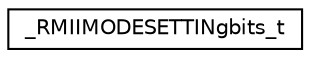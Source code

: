 digraph "Graphical Class Hierarchy"
{
  edge [fontname="Helvetica",fontsize="10",labelfontname="Helvetica",labelfontsize="10"];
  node [fontname="Helvetica",fontsize="10",shape=record];
  rankdir="LR";
  Node1 [label="_RMIIMODESETTINgbits_t",height=0.2,width=0.4,color="black", fillcolor="white", style="filled",URL="$union___r_m_i_i_m_o_d_e_s_e_t_t_i_ngbits__t.html"];
}
